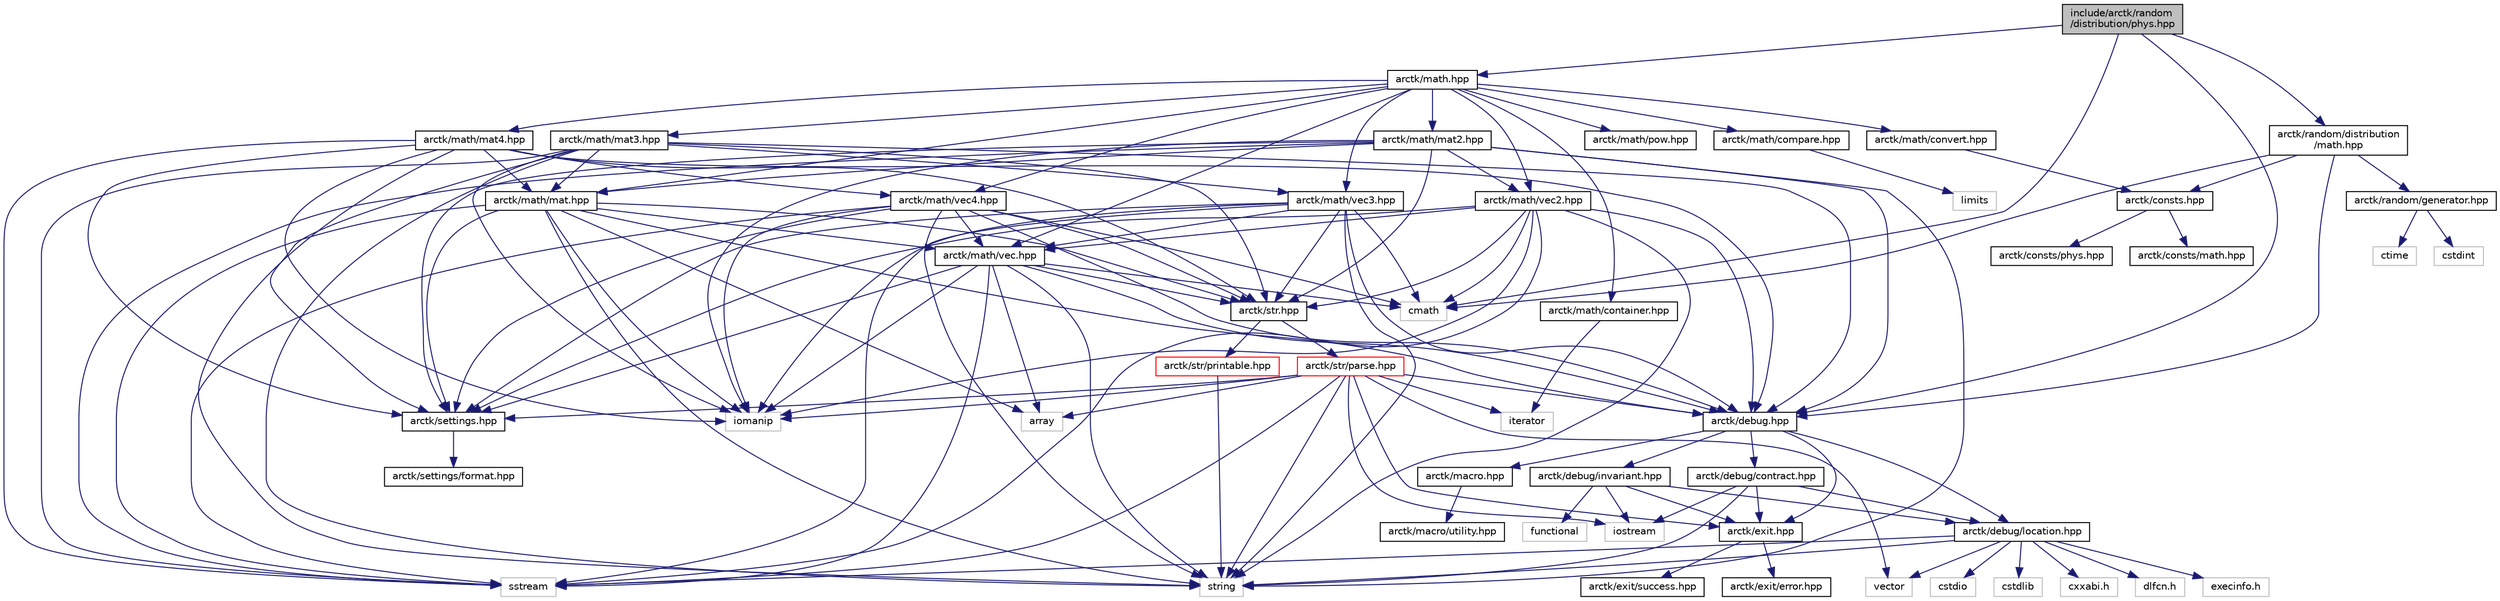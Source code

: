 digraph "include/arctk/random/distribution/phys.hpp"
{
  bgcolor="transparent";
  edge [fontname="Helvetica",fontsize="10",labelfontname="Helvetica",labelfontsize="10"];
  node [fontname="Helvetica",fontsize="10",shape=record];
  Node0 [label="include/arctk/random\l/distribution/phys.hpp",height=0.2,width=0.4,color="black", fillcolor="grey75", style="filled", fontcolor="black"];
  Node0 -> Node1 [color="midnightblue",fontsize="10",style="solid",fontname="Helvetica"];
  Node1 [label="cmath",height=0.2,width=0.4,color="grey75"];
  Node0 -> Node2 [color="midnightblue",fontsize="10",style="solid",fontname="Helvetica"];
  Node2 [label="arctk/debug.hpp",height=0.2,width=0.4,color="black",URL="$debug_8hpp.html"];
  Node2 -> Node3 [color="midnightblue",fontsize="10",style="solid",fontname="Helvetica"];
  Node3 [label="arctk/debug/contract.hpp",height=0.2,width=0.4,color="black",URL="$contract_8hpp.html"];
  Node3 -> Node4 [color="midnightblue",fontsize="10",style="solid",fontname="Helvetica"];
  Node4 [label="iostream",height=0.2,width=0.4,color="grey75"];
  Node3 -> Node5 [color="midnightblue",fontsize="10",style="solid",fontname="Helvetica"];
  Node5 [label="string",height=0.2,width=0.4,color="grey75"];
  Node3 -> Node6 [color="midnightblue",fontsize="10",style="solid",fontname="Helvetica"];
  Node6 [label="arctk/debug/location.hpp",height=0.2,width=0.4,color="black",URL="$location_8hpp.html"];
  Node6 -> Node7 [color="midnightblue",fontsize="10",style="solid",fontname="Helvetica"];
  Node7 [label="cstdio",height=0.2,width=0.4,color="grey75"];
  Node6 -> Node8 [color="midnightblue",fontsize="10",style="solid",fontname="Helvetica"];
  Node8 [label="cstdlib",height=0.2,width=0.4,color="grey75"];
  Node6 -> Node9 [color="midnightblue",fontsize="10",style="solid",fontname="Helvetica"];
  Node9 [label="cxxabi.h",height=0.2,width=0.4,color="grey75"];
  Node6 -> Node10 [color="midnightblue",fontsize="10",style="solid",fontname="Helvetica"];
  Node10 [label="dlfcn.h",height=0.2,width=0.4,color="grey75"];
  Node6 -> Node11 [color="midnightblue",fontsize="10",style="solid",fontname="Helvetica"];
  Node11 [label="execinfo.h",height=0.2,width=0.4,color="grey75"];
  Node6 -> Node12 [color="midnightblue",fontsize="10",style="solid",fontname="Helvetica"];
  Node12 [label="sstream",height=0.2,width=0.4,color="grey75"];
  Node6 -> Node5 [color="midnightblue",fontsize="10",style="solid",fontname="Helvetica"];
  Node6 -> Node13 [color="midnightblue",fontsize="10",style="solid",fontname="Helvetica"];
  Node13 [label="vector",height=0.2,width=0.4,color="grey75"];
  Node3 -> Node14 [color="midnightblue",fontsize="10",style="solid",fontname="Helvetica"];
  Node14 [label="arctk/exit.hpp",height=0.2,width=0.4,color="black",URL="$exit_8hpp.html"];
  Node14 -> Node15 [color="midnightblue",fontsize="10",style="solid",fontname="Helvetica"];
  Node15 [label="arctk/exit/error.hpp",height=0.2,width=0.4,color="black",URL="$error_8hpp.html"];
  Node14 -> Node16 [color="midnightblue",fontsize="10",style="solid",fontname="Helvetica"];
  Node16 [label="arctk/exit/success.hpp",height=0.2,width=0.4,color="black",URL="$success_8hpp.html"];
  Node2 -> Node17 [color="midnightblue",fontsize="10",style="solid",fontname="Helvetica"];
  Node17 [label="arctk/debug/invariant.hpp",height=0.2,width=0.4,color="black",URL="$invariant_8hpp.html"];
  Node17 -> Node18 [color="midnightblue",fontsize="10",style="solid",fontname="Helvetica"];
  Node18 [label="functional",height=0.2,width=0.4,color="grey75"];
  Node17 -> Node4 [color="midnightblue",fontsize="10",style="solid",fontname="Helvetica"];
  Node17 -> Node6 [color="midnightblue",fontsize="10",style="solid",fontname="Helvetica"];
  Node17 -> Node14 [color="midnightblue",fontsize="10",style="solid",fontname="Helvetica"];
  Node2 -> Node6 [color="midnightblue",fontsize="10",style="solid",fontname="Helvetica"];
  Node2 -> Node14 [color="midnightblue",fontsize="10",style="solid",fontname="Helvetica"];
  Node2 -> Node19 [color="midnightblue",fontsize="10",style="solid",fontname="Helvetica"];
  Node19 [label="arctk/macro.hpp",height=0.2,width=0.4,color="black",URL="$macro_8hpp.html"];
  Node19 -> Node20 [color="midnightblue",fontsize="10",style="solid",fontname="Helvetica"];
  Node20 [label="arctk/macro/utility.hpp",height=0.2,width=0.4,color="black",URL="$utility_8hpp.html"];
  Node0 -> Node21 [color="midnightblue",fontsize="10",style="solid",fontname="Helvetica"];
  Node21 [label="arctk/math.hpp",height=0.2,width=0.4,color="black",URL="$math_8hpp.html"];
  Node21 -> Node22 [color="midnightblue",fontsize="10",style="solid",fontname="Helvetica"];
  Node22 [label="arctk/math/compare.hpp",height=0.2,width=0.4,color="black",URL="$compare_8hpp.html"];
  Node22 -> Node23 [color="midnightblue",fontsize="10",style="solid",fontname="Helvetica"];
  Node23 [label="limits",height=0.2,width=0.4,color="grey75"];
  Node21 -> Node24 [color="midnightblue",fontsize="10",style="solid",fontname="Helvetica"];
  Node24 [label="arctk/math/container.hpp",height=0.2,width=0.4,color="black",URL="$container_8hpp.html"];
  Node24 -> Node25 [color="midnightblue",fontsize="10",style="solid",fontname="Helvetica"];
  Node25 [label="iterator",height=0.2,width=0.4,color="grey75"];
  Node21 -> Node26 [color="midnightblue",fontsize="10",style="solid",fontname="Helvetica"];
  Node26 [label="arctk/math/convert.hpp",height=0.2,width=0.4,color="black",URL="$math_2convert_8hpp.html"];
  Node26 -> Node27 [color="midnightblue",fontsize="10",style="solid",fontname="Helvetica"];
  Node27 [label="arctk/consts.hpp",height=0.2,width=0.4,color="black",URL="$consts_8hpp.html"];
  Node27 -> Node28 [color="midnightblue",fontsize="10",style="solid",fontname="Helvetica"];
  Node28 [label="arctk/consts/math.hpp",height=0.2,width=0.4,color="black",URL="$consts_2math_8hpp.html"];
  Node27 -> Node29 [color="midnightblue",fontsize="10",style="solid",fontname="Helvetica"];
  Node29 [label="arctk/consts/phys.hpp",height=0.2,width=0.4,color="black",URL="$consts_2phys_8hpp.html"];
  Node21 -> Node30 [color="midnightblue",fontsize="10",style="solid",fontname="Helvetica"];
  Node30 [label="arctk/math/mat.hpp",height=0.2,width=0.4,color="black",URL="$mat_8hpp.html"];
  Node30 -> Node31 [color="midnightblue",fontsize="10",style="solid",fontname="Helvetica"];
  Node31 [label="array",height=0.2,width=0.4,color="grey75"];
  Node30 -> Node32 [color="midnightblue",fontsize="10",style="solid",fontname="Helvetica"];
  Node32 [label="iomanip",height=0.2,width=0.4,color="grey75"];
  Node30 -> Node12 [color="midnightblue",fontsize="10",style="solid",fontname="Helvetica"];
  Node30 -> Node5 [color="midnightblue",fontsize="10",style="solid",fontname="Helvetica"];
  Node30 -> Node2 [color="midnightblue",fontsize="10",style="solid",fontname="Helvetica"];
  Node30 -> Node33 [color="midnightblue",fontsize="10",style="solid",fontname="Helvetica"];
  Node33 [label="arctk/math/vec.hpp",height=0.2,width=0.4,color="black",URL="$vec_8hpp.html"];
  Node33 -> Node31 [color="midnightblue",fontsize="10",style="solid",fontname="Helvetica"];
  Node33 -> Node1 [color="midnightblue",fontsize="10",style="solid",fontname="Helvetica"];
  Node33 -> Node32 [color="midnightblue",fontsize="10",style="solid",fontname="Helvetica"];
  Node33 -> Node12 [color="midnightblue",fontsize="10",style="solid",fontname="Helvetica"];
  Node33 -> Node5 [color="midnightblue",fontsize="10",style="solid",fontname="Helvetica"];
  Node33 -> Node2 [color="midnightblue",fontsize="10",style="solid",fontname="Helvetica"];
  Node33 -> Node34 [color="midnightblue",fontsize="10",style="solid",fontname="Helvetica"];
  Node34 [label="arctk/settings.hpp",height=0.2,width=0.4,color="black",URL="$settings_8hpp.html"];
  Node34 -> Node35 [color="midnightblue",fontsize="10",style="solid",fontname="Helvetica"];
  Node35 [label="arctk/settings/format.hpp",height=0.2,width=0.4,color="black",URL="$format_8hpp.html"];
  Node33 -> Node36 [color="midnightblue",fontsize="10",style="solid",fontname="Helvetica"];
  Node36 [label="arctk/str.hpp",height=0.2,width=0.4,color="black",URL="$str_8hpp.html"];
  Node36 -> Node37 [color="midnightblue",fontsize="10",style="solid",fontname="Helvetica"];
  Node37 [label="arctk/str/parse.hpp",height=0.2,width=0.4,color="red",URL="$parse_8hpp.html"];
  Node37 -> Node31 [color="midnightblue",fontsize="10",style="solid",fontname="Helvetica"];
  Node37 -> Node32 [color="midnightblue",fontsize="10",style="solid",fontname="Helvetica"];
  Node37 -> Node4 [color="midnightblue",fontsize="10",style="solid",fontname="Helvetica"];
  Node37 -> Node25 [color="midnightblue",fontsize="10",style="solid",fontname="Helvetica"];
  Node37 -> Node12 [color="midnightblue",fontsize="10",style="solid",fontname="Helvetica"];
  Node37 -> Node5 [color="midnightblue",fontsize="10",style="solid",fontname="Helvetica"];
  Node37 -> Node13 [color="midnightblue",fontsize="10",style="solid",fontname="Helvetica"];
  Node37 -> Node2 [color="midnightblue",fontsize="10",style="solid",fontname="Helvetica"];
  Node37 -> Node14 [color="midnightblue",fontsize="10",style="solid",fontname="Helvetica"];
  Node37 -> Node34 [color="midnightblue",fontsize="10",style="solid",fontname="Helvetica"];
  Node36 -> Node41 [color="midnightblue",fontsize="10",style="solid",fontname="Helvetica"];
  Node41 [label="arctk/str/printable.hpp",height=0.2,width=0.4,color="red",URL="$printable_8hpp.html"];
  Node41 -> Node5 [color="midnightblue",fontsize="10",style="solid",fontname="Helvetica"];
  Node30 -> Node34 [color="midnightblue",fontsize="10",style="solid",fontname="Helvetica"];
  Node30 -> Node36 [color="midnightblue",fontsize="10",style="solid",fontname="Helvetica"];
  Node21 -> Node43 [color="midnightblue",fontsize="10",style="solid",fontname="Helvetica"];
  Node43 [label="arctk/math/mat2.hpp",height=0.2,width=0.4,color="black",URL="$mat2_8hpp.html"];
  Node43 -> Node32 [color="midnightblue",fontsize="10",style="solid",fontname="Helvetica"];
  Node43 -> Node12 [color="midnightblue",fontsize="10",style="solid",fontname="Helvetica"];
  Node43 -> Node5 [color="midnightblue",fontsize="10",style="solid",fontname="Helvetica"];
  Node43 -> Node2 [color="midnightblue",fontsize="10",style="solid",fontname="Helvetica"];
  Node43 -> Node30 [color="midnightblue",fontsize="10",style="solid",fontname="Helvetica"];
  Node43 -> Node44 [color="midnightblue",fontsize="10",style="solid",fontname="Helvetica"];
  Node44 [label="arctk/math/vec2.hpp",height=0.2,width=0.4,color="black",URL="$vec2_8hpp.html"];
  Node44 -> Node1 [color="midnightblue",fontsize="10",style="solid",fontname="Helvetica"];
  Node44 -> Node32 [color="midnightblue",fontsize="10",style="solid",fontname="Helvetica"];
  Node44 -> Node12 [color="midnightblue",fontsize="10",style="solid",fontname="Helvetica"];
  Node44 -> Node5 [color="midnightblue",fontsize="10",style="solid",fontname="Helvetica"];
  Node44 -> Node2 [color="midnightblue",fontsize="10",style="solid",fontname="Helvetica"];
  Node44 -> Node33 [color="midnightblue",fontsize="10",style="solid",fontname="Helvetica"];
  Node44 -> Node34 [color="midnightblue",fontsize="10",style="solid",fontname="Helvetica"];
  Node44 -> Node36 [color="midnightblue",fontsize="10",style="solid",fontname="Helvetica"];
  Node43 -> Node34 [color="midnightblue",fontsize="10",style="solid",fontname="Helvetica"];
  Node43 -> Node36 [color="midnightblue",fontsize="10",style="solid",fontname="Helvetica"];
  Node21 -> Node45 [color="midnightblue",fontsize="10",style="solid",fontname="Helvetica"];
  Node45 [label="arctk/math/mat3.hpp",height=0.2,width=0.4,color="black",URL="$mat3_8hpp.html"];
  Node45 -> Node32 [color="midnightblue",fontsize="10",style="solid",fontname="Helvetica"];
  Node45 -> Node12 [color="midnightblue",fontsize="10",style="solid",fontname="Helvetica"];
  Node45 -> Node5 [color="midnightblue",fontsize="10",style="solid",fontname="Helvetica"];
  Node45 -> Node2 [color="midnightblue",fontsize="10",style="solid",fontname="Helvetica"];
  Node45 -> Node30 [color="midnightblue",fontsize="10",style="solid",fontname="Helvetica"];
  Node45 -> Node46 [color="midnightblue",fontsize="10",style="solid",fontname="Helvetica"];
  Node46 [label="arctk/math/vec3.hpp",height=0.2,width=0.4,color="black",URL="$vec3_8hpp.html"];
  Node46 -> Node1 [color="midnightblue",fontsize="10",style="solid",fontname="Helvetica"];
  Node46 -> Node32 [color="midnightblue",fontsize="10",style="solid",fontname="Helvetica"];
  Node46 -> Node12 [color="midnightblue",fontsize="10",style="solid",fontname="Helvetica"];
  Node46 -> Node5 [color="midnightblue",fontsize="10",style="solid",fontname="Helvetica"];
  Node46 -> Node2 [color="midnightblue",fontsize="10",style="solid",fontname="Helvetica"];
  Node46 -> Node33 [color="midnightblue",fontsize="10",style="solid",fontname="Helvetica"];
  Node46 -> Node34 [color="midnightblue",fontsize="10",style="solid",fontname="Helvetica"];
  Node46 -> Node36 [color="midnightblue",fontsize="10",style="solid",fontname="Helvetica"];
  Node45 -> Node34 [color="midnightblue",fontsize="10",style="solid",fontname="Helvetica"];
  Node45 -> Node36 [color="midnightblue",fontsize="10",style="solid",fontname="Helvetica"];
  Node21 -> Node47 [color="midnightblue",fontsize="10",style="solid",fontname="Helvetica"];
  Node47 [label="arctk/math/mat4.hpp",height=0.2,width=0.4,color="black",URL="$mat4_8hpp.html"];
  Node47 -> Node32 [color="midnightblue",fontsize="10",style="solid",fontname="Helvetica"];
  Node47 -> Node12 [color="midnightblue",fontsize="10",style="solid",fontname="Helvetica"];
  Node47 -> Node5 [color="midnightblue",fontsize="10",style="solid",fontname="Helvetica"];
  Node47 -> Node2 [color="midnightblue",fontsize="10",style="solid",fontname="Helvetica"];
  Node47 -> Node30 [color="midnightblue",fontsize="10",style="solid",fontname="Helvetica"];
  Node47 -> Node48 [color="midnightblue",fontsize="10",style="solid",fontname="Helvetica"];
  Node48 [label="arctk/math/vec4.hpp",height=0.2,width=0.4,color="black",URL="$vec4_8hpp.html"];
  Node48 -> Node1 [color="midnightblue",fontsize="10",style="solid",fontname="Helvetica"];
  Node48 -> Node32 [color="midnightblue",fontsize="10",style="solid",fontname="Helvetica"];
  Node48 -> Node12 [color="midnightblue",fontsize="10",style="solid",fontname="Helvetica"];
  Node48 -> Node5 [color="midnightblue",fontsize="10",style="solid",fontname="Helvetica"];
  Node48 -> Node2 [color="midnightblue",fontsize="10",style="solid",fontname="Helvetica"];
  Node48 -> Node33 [color="midnightblue",fontsize="10",style="solid",fontname="Helvetica"];
  Node48 -> Node34 [color="midnightblue",fontsize="10",style="solid",fontname="Helvetica"];
  Node48 -> Node36 [color="midnightblue",fontsize="10",style="solid",fontname="Helvetica"];
  Node47 -> Node34 [color="midnightblue",fontsize="10",style="solid",fontname="Helvetica"];
  Node47 -> Node36 [color="midnightblue",fontsize="10",style="solid",fontname="Helvetica"];
  Node21 -> Node49 [color="midnightblue",fontsize="10",style="solid",fontname="Helvetica"];
  Node49 [label="arctk/math/pow.hpp",height=0.2,width=0.4,color="black",URL="$pow_8hpp.html"];
  Node21 -> Node33 [color="midnightblue",fontsize="10",style="solid",fontname="Helvetica"];
  Node21 -> Node44 [color="midnightblue",fontsize="10",style="solid",fontname="Helvetica"];
  Node21 -> Node46 [color="midnightblue",fontsize="10",style="solid",fontname="Helvetica"];
  Node21 -> Node48 [color="midnightblue",fontsize="10",style="solid",fontname="Helvetica"];
  Node0 -> Node50 [color="midnightblue",fontsize="10",style="solid",fontname="Helvetica"];
  Node50 [label="arctk/random/distribution\l/math.hpp",height=0.2,width=0.4,color="black",URL="$random_2distribution_2math_8hpp.html"];
  Node50 -> Node1 [color="midnightblue",fontsize="10",style="solid",fontname="Helvetica"];
  Node50 -> Node27 [color="midnightblue",fontsize="10",style="solid",fontname="Helvetica"];
  Node50 -> Node2 [color="midnightblue",fontsize="10",style="solid",fontname="Helvetica"];
  Node50 -> Node51 [color="midnightblue",fontsize="10",style="solid",fontname="Helvetica"];
  Node51 [label="arctk/random/generator.hpp",height=0.2,width=0.4,color="black",URL="$generator_8hpp.html"];
  Node51 -> Node52 [color="midnightblue",fontsize="10",style="solid",fontname="Helvetica"];
  Node52 [label="cstdint",height=0.2,width=0.4,color="grey75"];
  Node51 -> Node53 [color="midnightblue",fontsize="10",style="solid",fontname="Helvetica"];
  Node53 [label="ctime",height=0.2,width=0.4,color="grey75"];
}
